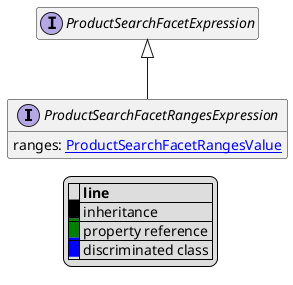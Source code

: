 @startuml

hide empty fields
hide empty methods
legend
|= |= line |
|<back:black>   </back>| inheritance |
|<back:green>   </back>| property reference |
|<back:blue>   </back>| discriminated class |
endlegend
interface ProductSearchFacetRangesExpression [[ProductSearchFacetRangesExpression.svg]] extends ProductSearchFacetExpression {
    ranges: [[ProductSearchFacetRangesValue.svg ProductSearchFacetRangesValue]]
}
interface ProductSearchFacetExpression [[ProductSearchFacetExpression.svg]]  {
}





@enduml

